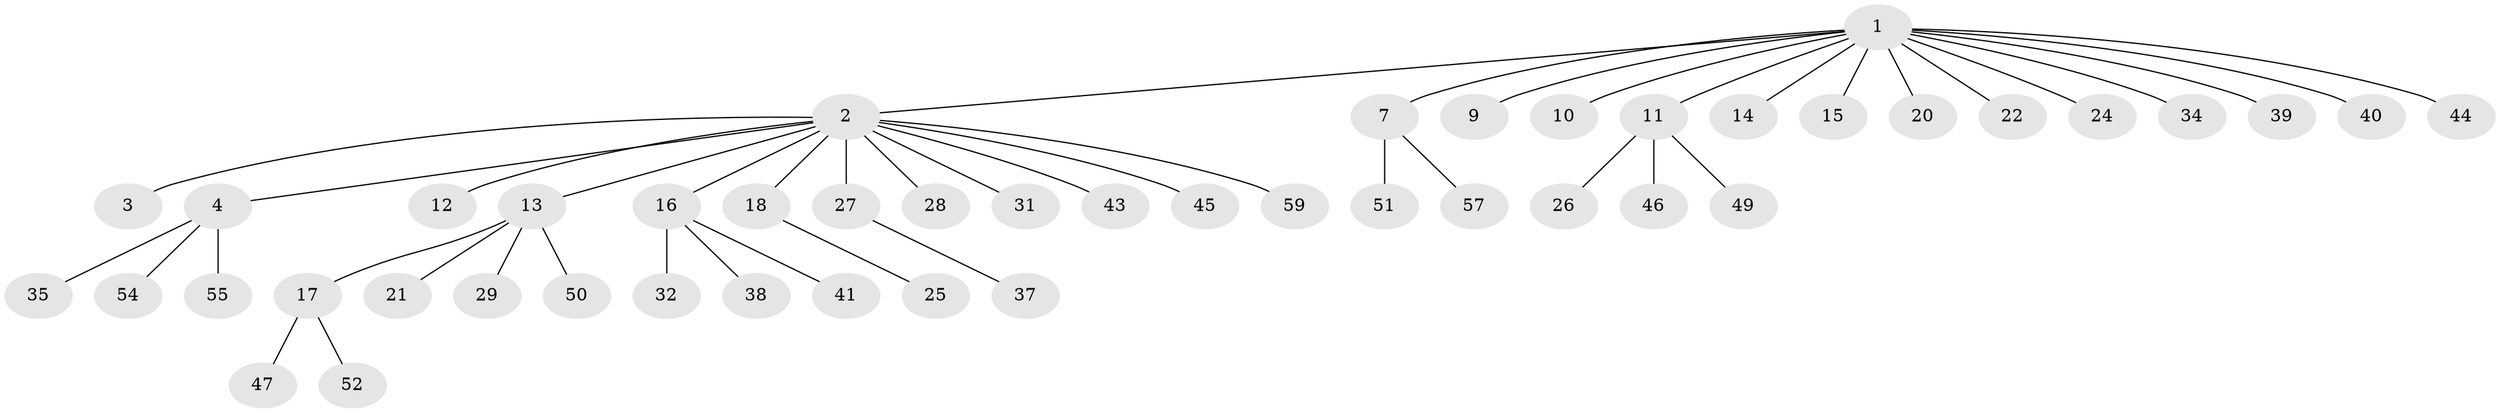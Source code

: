 // original degree distribution, {10: 0.01694915254237288, 14: 0.01694915254237288, 1: 0.7288135593220338, 3: 0.1016949152542373, 6: 0.03389830508474576, 4: 0.03389830508474576, 2: 0.05084745762711865, 5: 0.01694915254237288}
// Generated by graph-tools (version 1.1) at 2025/41/03/06/25 10:41:49]
// undirected, 46 vertices, 45 edges
graph export_dot {
graph [start="1"]
  node [color=gray90,style=filled];
  1 [super="+5"];
  2 [super="+36"];
  3;
  4 [super="+6"];
  7 [super="+8"];
  9 [super="+42"];
  10;
  11 [super="+19"];
  12;
  13 [super="+53"];
  14;
  15;
  16 [super="+48"];
  17 [super="+30"];
  18 [super="+56"];
  20;
  21;
  22 [super="+23"];
  24;
  25;
  26;
  27 [super="+33"];
  28;
  29;
  31;
  32;
  34;
  35;
  37;
  38;
  39;
  40;
  41;
  43;
  44;
  45;
  46 [super="+58"];
  47;
  49;
  50;
  51;
  52;
  54;
  55;
  57;
  59;
  1 -- 2;
  1 -- 9;
  1 -- 10;
  1 -- 11;
  1 -- 15;
  1 -- 20;
  1 -- 24;
  1 -- 39;
  1 -- 40;
  1 -- 34;
  1 -- 22;
  1 -- 7;
  1 -- 44;
  1 -- 14;
  2 -- 3;
  2 -- 4;
  2 -- 12;
  2 -- 13;
  2 -- 16;
  2 -- 18;
  2 -- 27;
  2 -- 28;
  2 -- 31;
  2 -- 43;
  2 -- 45;
  2 -- 59;
  4 -- 35;
  4 -- 54;
  4 -- 55;
  7 -- 51;
  7 -- 57;
  11 -- 49;
  11 -- 26;
  11 -- 46;
  13 -- 17;
  13 -- 21;
  13 -- 29;
  13 -- 50;
  16 -- 32;
  16 -- 38;
  16 -- 41;
  17 -- 47;
  17 -- 52;
  18 -- 25;
  27 -- 37;
}

